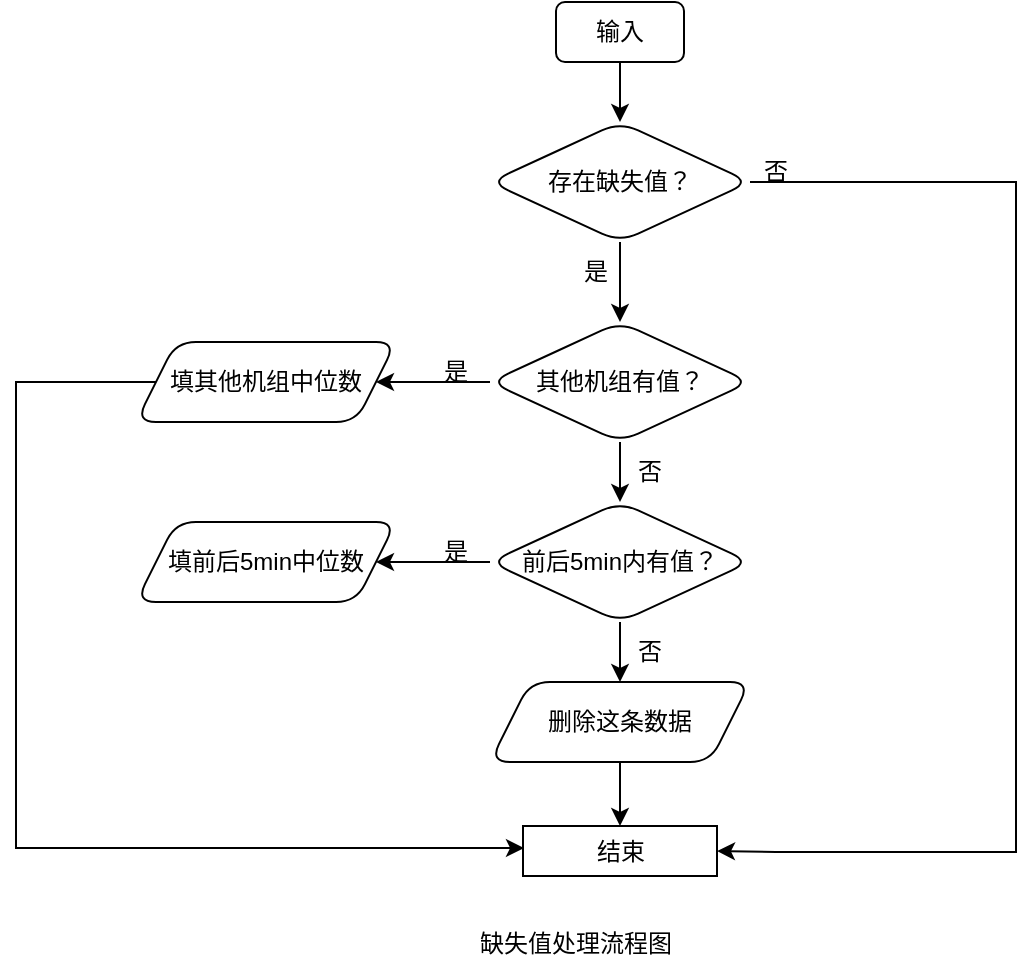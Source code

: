 <mxfile version="15.8.3" type="github">
  <diagram id="WyzBlZ7lUFtpEgTt48l5" name="Page-1">
    <mxGraphModel dx="1425" dy="804" grid="0" gridSize="10" guides="1" tooltips="1" connect="1" arrows="1" fold="1" page="1" pageScale="1" pageWidth="827" pageHeight="1169" math="0" shadow="0">
      <root>
        <mxCell id="0" />
        <mxCell id="1" parent="0" />
        <mxCell id="SnFDTVV-R00YEehV2cPC-3" value="" style="edgeStyle=orthogonalEdgeStyle;rounded=0;orthogonalLoop=1;jettySize=auto;html=1;" edge="1" parent="1" source="SnFDTVV-R00YEehV2cPC-1" target="SnFDTVV-R00YEehV2cPC-2">
          <mxGeometry relative="1" as="geometry" />
        </mxCell>
        <mxCell id="SnFDTVV-R00YEehV2cPC-1" value="输入" style="rounded=1;whiteSpace=wrap;html=1;" vertex="1" parent="1">
          <mxGeometry x="360" y="160" width="64" height="30" as="geometry" />
        </mxCell>
        <mxCell id="SnFDTVV-R00YEehV2cPC-5" value="" style="edgeStyle=orthogonalEdgeStyle;rounded=0;orthogonalLoop=1;jettySize=auto;html=1;" edge="1" parent="1" source="SnFDTVV-R00YEehV2cPC-2" target="SnFDTVV-R00YEehV2cPC-4">
          <mxGeometry relative="1" as="geometry" />
        </mxCell>
        <mxCell id="SnFDTVV-R00YEehV2cPC-10" style="edgeStyle=orthogonalEdgeStyle;rounded=0;orthogonalLoop=1;jettySize=auto;html=1;entryX=1;entryY=0.5;entryDx=0;entryDy=0;" edge="1" parent="1" source="SnFDTVV-R00YEehV2cPC-2" target="SnFDTVV-R00YEehV2cPC-8">
          <mxGeometry relative="1" as="geometry">
            <mxPoint x="440" y="590" as="targetPoint" />
            <Array as="points">
              <mxPoint x="590" y="250" />
              <mxPoint x="590" y="585" />
              <mxPoint x="470" y="585" />
            </Array>
          </mxGeometry>
        </mxCell>
        <mxCell id="SnFDTVV-R00YEehV2cPC-2" value="存在缺失值？" style="rhombus;whiteSpace=wrap;html=1;rounded=1;" vertex="1" parent="1">
          <mxGeometry x="327" y="220" width="130" height="60" as="geometry" />
        </mxCell>
        <mxCell id="SnFDTVV-R00YEehV2cPC-12" value="" style="edgeStyle=orthogonalEdgeStyle;rounded=0;orthogonalLoop=1;jettySize=auto;html=1;" edge="1" parent="1" source="SnFDTVV-R00YEehV2cPC-4" target="SnFDTVV-R00YEehV2cPC-11">
          <mxGeometry relative="1" as="geometry" />
        </mxCell>
        <mxCell id="SnFDTVV-R00YEehV2cPC-21" value="" style="edgeStyle=orthogonalEdgeStyle;rounded=0;orthogonalLoop=1;jettySize=auto;html=1;" edge="1" parent="1" source="SnFDTVV-R00YEehV2cPC-4" target="SnFDTVV-R00YEehV2cPC-17">
          <mxGeometry relative="1" as="geometry" />
        </mxCell>
        <mxCell id="SnFDTVV-R00YEehV2cPC-4" value="其他机组有值？" style="rhombus;whiteSpace=wrap;html=1;rounded=1;" vertex="1" parent="1">
          <mxGeometry x="327" y="320" width="130" height="60" as="geometry" />
        </mxCell>
        <mxCell id="SnFDTVV-R00YEehV2cPC-6" value="是" style="text;html=1;strokeColor=none;fillColor=none;align=center;verticalAlign=middle;whiteSpace=wrap;rounded=0;" vertex="1" parent="1">
          <mxGeometry x="350" y="280" width="60" height="30" as="geometry" />
        </mxCell>
        <mxCell id="SnFDTVV-R00YEehV2cPC-7" value="否" style="text;html=1;strokeColor=none;fillColor=none;align=center;verticalAlign=middle;whiteSpace=wrap;rounded=0;" vertex="1" parent="1">
          <mxGeometry x="440" y="230" width="60" height="30" as="geometry" />
        </mxCell>
        <mxCell id="SnFDTVV-R00YEehV2cPC-8" value="结束" style="rounded=0;whiteSpace=wrap;html=1;" vertex="1" parent="1">
          <mxGeometry x="343.5" y="572" width="97" height="25" as="geometry" />
        </mxCell>
        <mxCell id="SnFDTVV-R00YEehV2cPC-14" style="edgeStyle=orthogonalEdgeStyle;rounded=0;orthogonalLoop=1;jettySize=auto;html=1;" edge="1" parent="1" source="SnFDTVV-R00YEehV2cPC-11">
          <mxGeometry relative="1" as="geometry">
            <mxPoint x="344" y="583" as="targetPoint" />
            <Array as="points">
              <mxPoint x="90" y="350" />
              <mxPoint x="90" y="583" />
            </Array>
          </mxGeometry>
        </mxCell>
        <mxCell id="SnFDTVV-R00YEehV2cPC-11" value="填其他机组中位数" style="shape=parallelogram;perimeter=parallelogramPerimeter;whiteSpace=wrap;html=1;fixedSize=1;rounded=1;" vertex="1" parent="1">
          <mxGeometry x="150" y="330" width="130" height="40" as="geometry" />
        </mxCell>
        <mxCell id="SnFDTVV-R00YEehV2cPC-13" value="是" style="text;html=1;strokeColor=none;fillColor=none;align=center;verticalAlign=middle;whiteSpace=wrap;rounded=0;" vertex="1" parent="1">
          <mxGeometry x="280" y="330" width="60" height="30" as="geometry" />
        </mxCell>
        <mxCell id="SnFDTVV-R00YEehV2cPC-19" value="" style="edgeStyle=orthogonalEdgeStyle;rounded=0;orthogonalLoop=1;jettySize=auto;html=1;" edge="1" parent="1" source="SnFDTVV-R00YEehV2cPC-17" target="SnFDTVV-R00YEehV2cPC-18">
          <mxGeometry relative="1" as="geometry" />
        </mxCell>
        <mxCell id="SnFDTVV-R00YEehV2cPC-25" value="" style="edgeStyle=orthogonalEdgeStyle;rounded=0;orthogonalLoop=1;jettySize=auto;html=1;" edge="1" parent="1" source="SnFDTVV-R00YEehV2cPC-17" target="SnFDTVV-R00YEehV2cPC-24">
          <mxGeometry relative="1" as="geometry" />
        </mxCell>
        <mxCell id="SnFDTVV-R00YEehV2cPC-17" value="前后5min内有值？" style="rhombus;whiteSpace=wrap;html=1;rounded=1;" vertex="1" parent="1">
          <mxGeometry x="327" y="410" width="130" height="60" as="geometry" />
        </mxCell>
        <mxCell id="SnFDTVV-R00YEehV2cPC-18" value="填前后5min中位数" style="shape=parallelogram;perimeter=parallelogramPerimeter;whiteSpace=wrap;html=1;fixedSize=1;rounded=1;" vertex="1" parent="1">
          <mxGeometry x="150" y="420" width="130" height="40" as="geometry" />
        </mxCell>
        <mxCell id="SnFDTVV-R00YEehV2cPC-20" value="是" style="text;html=1;strokeColor=none;fillColor=none;align=center;verticalAlign=middle;whiteSpace=wrap;rounded=0;" vertex="1" parent="1">
          <mxGeometry x="280" y="420" width="60" height="30" as="geometry" />
        </mxCell>
        <mxCell id="SnFDTVV-R00YEehV2cPC-22" value="否" style="text;html=1;strokeColor=none;fillColor=none;align=center;verticalAlign=middle;whiteSpace=wrap;rounded=0;" vertex="1" parent="1">
          <mxGeometry x="377" y="380" width="60" height="30" as="geometry" />
        </mxCell>
        <mxCell id="SnFDTVV-R00YEehV2cPC-26" value="" style="edgeStyle=orthogonalEdgeStyle;rounded=0;orthogonalLoop=1;jettySize=auto;html=1;" edge="1" parent="1" source="SnFDTVV-R00YEehV2cPC-24" target="SnFDTVV-R00YEehV2cPC-8">
          <mxGeometry relative="1" as="geometry" />
        </mxCell>
        <mxCell id="SnFDTVV-R00YEehV2cPC-24" value="删除这条数据" style="shape=parallelogram;perimeter=parallelogramPerimeter;whiteSpace=wrap;html=1;fixedSize=1;rounded=1;" vertex="1" parent="1">
          <mxGeometry x="327" y="500" width="130" height="40" as="geometry" />
        </mxCell>
        <mxCell id="SnFDTVV-R00YEehV2cPC-27" value="否" style="text;html=1;strokeColor=none;fillColor=none;align=center;verticalAlign=middle;whiteSpace=wrap;rounded=0;" vertex="1" parent="1">
          <mxGeometry x="377" y="470" width="60" height="30" as="geometry" />
        </mxCell>
        <mxCell id="SnFDTVV-R00YEehV2cPC-28" value="缺失值处理流程图" style="text;html=1;strokeColor=none;fillColor=none;align=center;verticalAlign=middle;whiteSpace=wrap;rounded=0;" vertex="1" parent="1">
          <mxGeometry x="309" y="616" width="122" height="30" as="geometry" />
        </mxCell>
      </root>
    </mxGraphModel>
  </diagram>
</mxfile>
